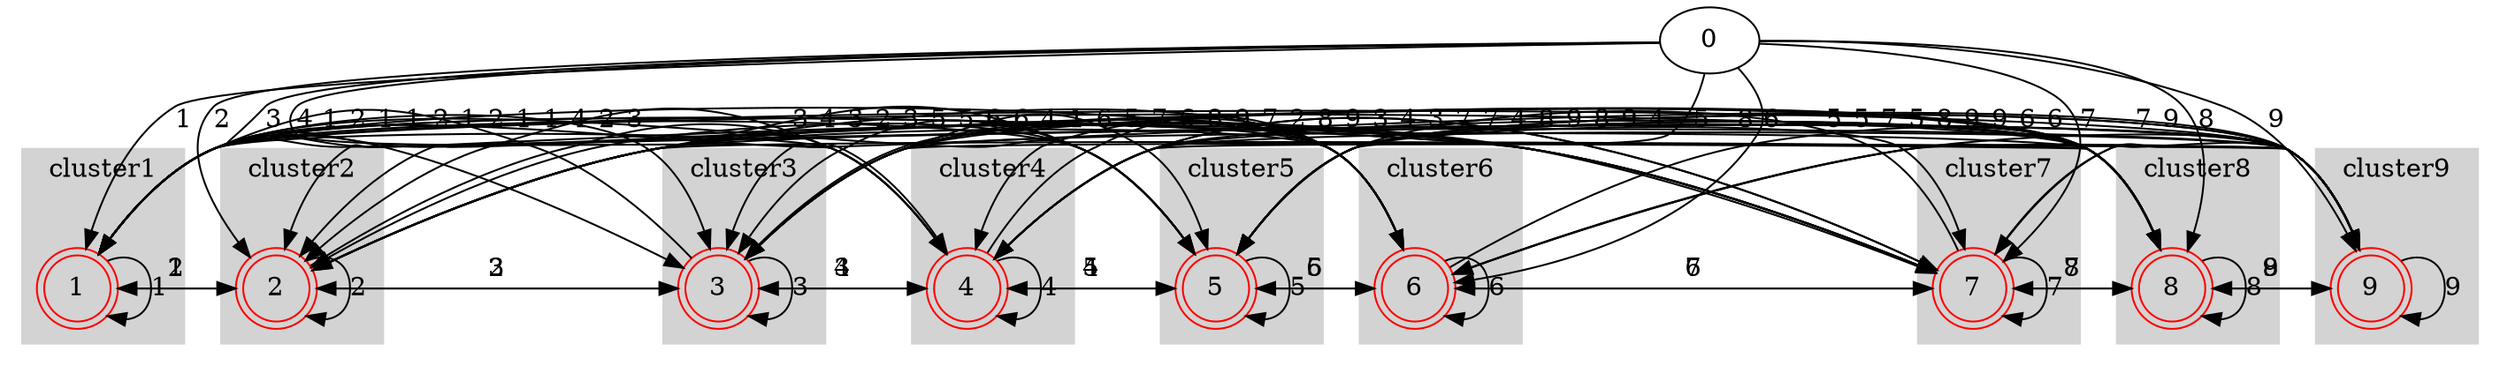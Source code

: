 digraph G {
subgraph cluster_0 {
style=filled;
color=lightgrey;
label=cluster0;
}
subgraph cluster_1 {
style=filled;
color=lightgrey;
1[shape=doublecircle color=red]
label=cluster1;
}
subgraph cluster_2 {
style=filled;
color=lightgrey;
2[shape=doublecircle color=red]
label=cluster2;
}
subgraph cluster_3 {
style=filled;
color=lightgrey;
3[shape=doublecircle color=red]
label=cluster3;
}
subgraph cluster_4 {
style=filled;
color=lightgrey;
4[shape=doublecircle color=red]
label=cluster4;
}
subgraph cluster_5 {
style=filled;
color=lightgrey;
5[shape=doublecircle color=red]
label=cluster5;
}
subgraph cluster_6 {
style=filled;
color=lightgrey;
6[shape=doublecircle color=red]
label=cluster6;
}
subgraph cluster_7 {
style=filled;
color=lightgrey;
7[shape=doublecircle color=red]
label=cluster7;
}
subgraph cluster_8 {
style=filled;
color=lightgrey;
8[shape=doublecircle color=red]
label=cluster8;
}
subgraph cluster_9 {
style=filled;
color=lightgrey;
9[shape=doublecircle color=red]
label=cluster9;
}
0->1[label= "1" ]
0->2[label= "2" ]
0->3[label= "3" ]
0->4[label= "4" ]
0->5[label= "5" ]
0->6[label= "6" ]
0->7[label= "7" ]
0->8[label= "8" ]
0->9[label= "9" ]
1->1[label= "1" ]
1->2[label= "2" ]
1->3[label= "3" ]
1->4[label= "4" ]
1->5[label= "5" ]
1->6[label= "6" ]
1->7[label= "7" ]
1->8[label= "8" ]
1->9[label= "9" ]
2->1[label= "1" ]
2->2[label= "2" ]
2->3[label= "3" ]
2->4[label= "4" ]
2->5[label= "5" ]
2->6[label= "6" ]
2->7[label= "7" ]
2->8[label= "8" ]
2->9[label= "9" ]
3->1[label= "1" ]
3->2[label= "2" ]
3->3[label= "3" ]
3->4[label= "4" ]
3->5[label= "5" ]
3->6[label= "6" ]
3->7[label= "7" ]
3->8[label= "8" ]
3->9[label= "9" ]
4->1[label= "1" ]
4->2[label= "2" ]
4->3[label= "3" ]
4->4[label= "4" ]
4->5[label= "5" ]
4->6[label= "6" ]
4->7[label= "7" ]
4->8[label= "8" ]
4->9[label= "9" ]
5->1[label= "1" ]
5->2[label= "2" ]
5->3[label= "3" ]
5->4[label= "4" ]
5->5[label= "5" ]
5->6[label= "6" ]
5->7[label= "7" ]
5->8[label= "8" ]
5->9[label= "9" ]
6->1[label= "1" ]
6->2[label= "2" ]
6->3[label= "3" ]
6->4[label= "4" ]
6->5[label= "5" ]
6->6[label= "6" ]
6->7[label= "7" ]
6->8[label= "8" ]
6->9[label= "9" ]
7->1[label= "1" ]
7->2[label= "2" ]
7->3[label= "3" ]
7->4[label= "4" ]
7->5[label= "5" ]
7->6[label= "6" ]
7->7[label= "7" ]
7->8[label= "8" ]
7->9[label= "9" ]
8->1[label= "1" ]
8->2[label= "2" ]
8->3[label= "3" ]
8->4[label= "4" ]
8->5[label= "5" ]
8->6[label= "6" ]
8->7[label= "7" ]
8->8[label= "8" ]
8->9[label= "9" ]
9->1[label= "1" ]
9->2[label= "2" ]
9->3[label= "3" ]
9->4[label= "4" ]
9->5[label= "5" ]
9->6[label= "6" ]
9->7[label= "7" ]
9->8[label= "8" ]
9->9[label= "9" ]
}
